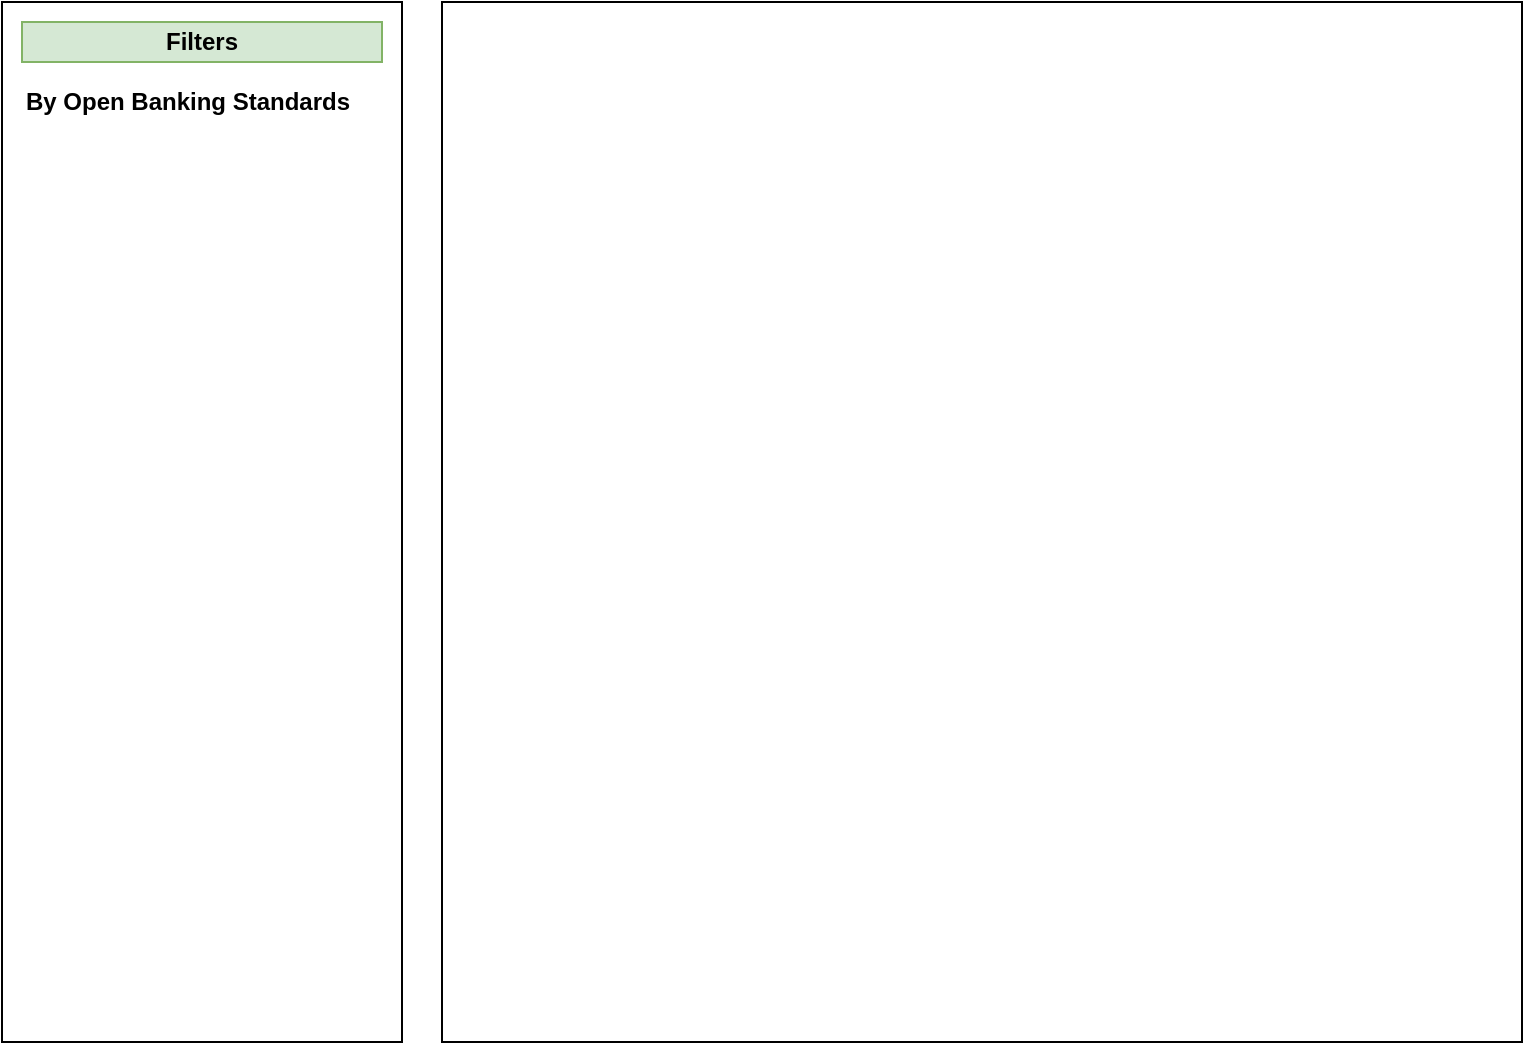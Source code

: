 <mxfile version="14.9.0" type="github">
  <diagram id="hx7kSRPPIi0QOUkbdK9X" name="Page-1">
    <mxGraphModel dx="1422" dy="804" grid="1" gridSize="10" guides="1" tooltips="1" connect="1" arrows="1" fold="1" page="1" pageScale="1" pageWidth="850" pageHeight="1100" math="0" shadow="0">
      <root>
        <mxCell id="0" />
        <mxCell id="1" parent="0" />
        <mxCell id="LPZLyY3ZkloCUkzybGH4-2" value="" style="rounded=0;whiteSpace=wrap;html=1;" vertex="1" parent="1">
          <mxGeometry x="260" y="160" width="540" height="520" as="geometry" />
        </mxCell>
        <mxCell id="LPZLyY3ZkloCUkzybGH4-3" value="" style="rounded=0;whiteSpace=wrap;html=1;" vertex="1" parent="1">
          <mxGeometry x="40" y="160" width="200" height="520" as="geometry" />
        </mxCell>
        <mxCell id="LPZLyY3ZkloCUkzybGH4-4" value="Filters" style="text;html=1;strokeColor=#82b366;fillColor=#d5e8d4;align=center;verticalAlign=middle;whiteSpace=wrap;rounded=0;fontStyle=1" vertex="1" parent="1">
          <mxGeometry x="50" y="170" width="180" height="20" as="geometry" />
        </mxCell>
        <mxCell id="LPZLyY3ZkloCUkzybGH4-5" value="By Open Banking Standards" style="text;html=1;strokeColor=none;fillColor=none;align=left;verticalAlign=middle;whiteSpace=wrap;rounded=0;fontStyle=1" vertex="1" parent="1">
          <mxGeometry x="50" y="200" width="190" height="20" as="geometry" />
        </mxCell>
      </root>
    </mxGraphModel>
  </diagram>
</mxfile>
